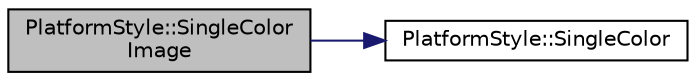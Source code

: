 digraph "PlatformStyle::SingleColorImage"
{
  edge [fontname="Helvetica",fontsize="10",labelfontname="Helvetica",labelfontsize="10"];
  node [fontname="Helvetica",fontsize="10",shape=record];
  rankdir="LR";
  Node20 [label="PlatformStyle::SingleColor\lImage",height=0.2,width=0.4,color="black", fillcolor="grey75", style="filled", fontcolor="black"];
  Node20 -> Node21 [color="midnightblue",fontsize="10",style="solid",fontname="Helvetica"];
  Node21 [label="PlatformStyle::SingleColor",height=0.2,width=0.4,color="black", fillcolor="white", style="filled",URL="$class_platform_style.html#a76949291f8dfc8b7a34f90cf119ed8e4"];
}
